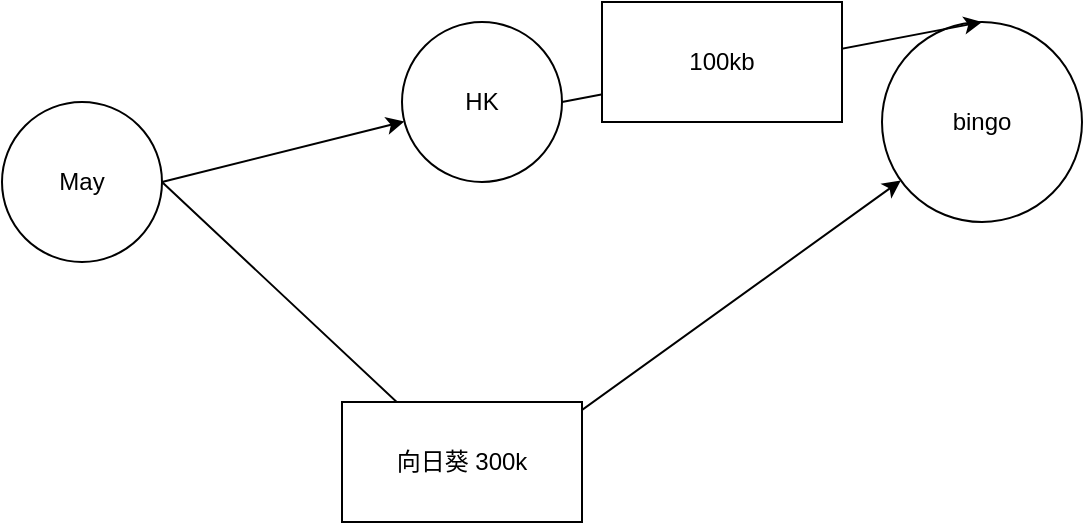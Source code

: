 <mxfile version="14.9.7" type="github">
  <diagram id="DsIoxcjMDnB4c7Ul5QZX" name="Page-1">
    <mxGraphModel dx="1550" dy="800" grid="1" gridSize="10" guides="1" tooltips="1" connect="1" arrows="1" fold="1" page="1" pageScale="1" pageWidth="850" pageHeight="1100" math="0" shadow="0">
      <root>
        <mxCell id="0" />
        <mxCell id="1" parent="0" />
        <mxCell id="iNRO9t_DTIy8WSC0vH2l-1" value="May" style="ellipse;whiteSpace=wrap;html=1;aspect=fixed;" vertex="1" parent="1">
          <mxGeometry x="240" y="290" width="80" height="80" as="geometry" />
        </mxCell>
        <mxCell id="iNRO9t_DTIy8WSC0vH2l-2" value="" style="endArrow=classic;html=1;exitX=1;exitY=0.5;exitDx=0;exitDy=0;" edge="1" parent="1" source="iNRO9t_DTIy8WSC0vH2l-1" target="iNRO9t_DTIy8WSC0vH2l-3">
          <mxGeometry width="50" height="50" relative="1" as="geometry">
            <mxPoint x="400" y="430" as="sourcePoint" />
            <mxPoint x="470" y="310" as="targetPoint" />
          </mxGeometry>
        </mxCell>
        <mxCell id="iNRO9t_DTIy8WSC0vH2l-3" value="HK" style="ellipse;whiteSpace=wrap;html=1;aspect=fixed;" vertex="1" parent="1">
          <mxGeometry x="440" y="250" width="80" height="80" as="geometry" />
        </mxCell>
        <mxCell id="iNRO9t_DTIy8WSC0vH2l-4" value="" style="endArrow=classic;html=1;exitX=1;exitY=0.5;exitDx=0;exitDy=0;" edge="1" parent="1" source="iNRO9t_DTIy8WSC0vH2l-1" target="iNRO9t_DTIy8WSC0vH2l-5">
          <mxGeometry width="50" height="50" relative="1" as="geometry">
            <mxPoint x="400" y="430" as="sourcePoint" />
            <mxPoint x="440" y="490" as="targetPoint" />
            <Array as="points">
              <mxPoint x="480" y="480" />
            </Array>
          </mxGeometry>
        </mxCell>
        <mxCell id="iNRO9t_DTIy8WSC0vH2l-5" value="bingo" style="ellipse;whiteSpace=wrap;html=1;aspect=fixed;" vertex="1" parent="1">
          <mxGeometry x="680" y="250" width="100" height="100" as="geometry" />
        </mxCell>
        <mxCell id="iNRO9t_DTIy8WSC0vH2l-6" value="" style="endArrow=classic;html=1;exitX=1;exitY=0.5;exitDx=0;exitDy=0;entryX=0.5;entryY=0;entryDx=0;entryDy=0;" edge="1" parent="1" source="iNRO9t_DTIy8WSC0vH2l-3" target="iNRO9t_DTIy8WSC0vH2l-5">
          <mxGeometry width="50" height="50" relative="1" as="geometry">
            <mxPoint x="400" y="430" as="sourcePoint" />
            <mxPoint x="450" y="380" as="targetPoint" />
          </mxGeometry>
        </mxCell>
        <mxCell id="iNRO9t_DTIy8WSC0vH2l-8" value="向日葵 300k" style="rounded=0;whiteSpace=wrap;html=1;" vertex="1" parent="1">
          <mxGeometry x="410" y="440" width="120" height="60" as="geometry" />
        </mxCell>
        <mxCell id="iNRO9t_DTIy8WSC0vH2l-9" value="100kb" style="rounded=0;whiteSpace=wrap;html=1;" vertex="1" parent="1">
          <mxGeometry x="540" y="240" width="120" height="60" as="geometry" />
        </mxCell>
      </root>
    </mxGraphModel>
  </diagram>
</mxfile>
